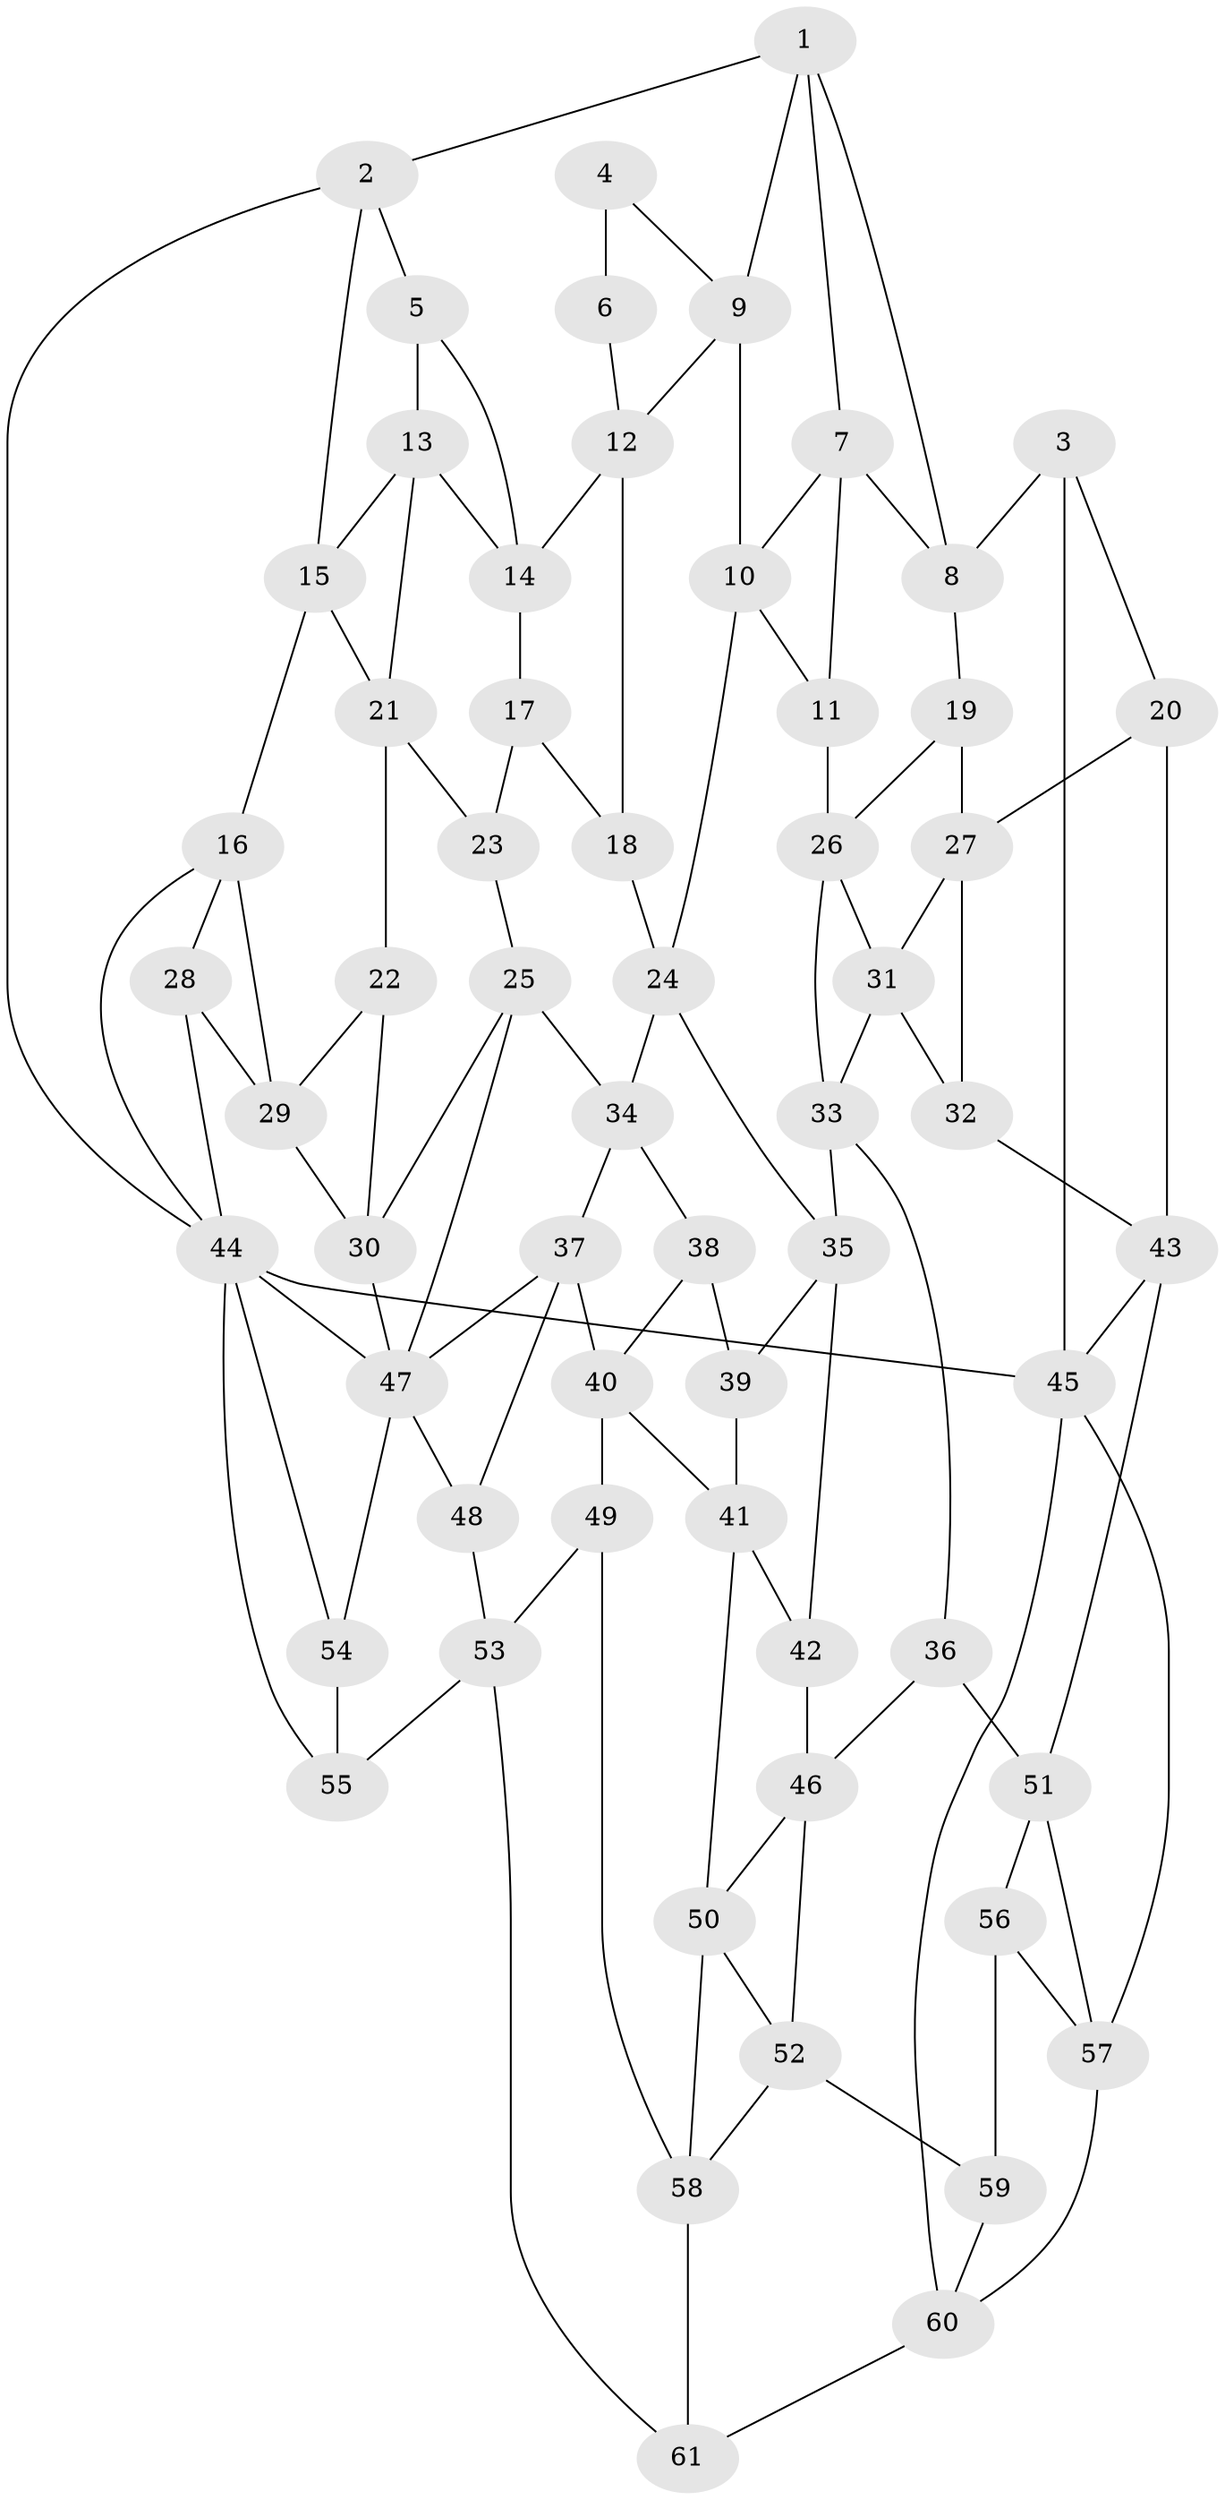 // original degree distribution, {3: 0.03278688524590164, 4: 0.21311475409836064, 5: 0.5245901639344263, 6: 0.22950819672131148}
// Generated by graph-tools (version 1.1) at 2025/27/03/09/25 03:27:03]
// undirected, 61 vertices, 112 edges
graph export_dot {
graph [start="1"]
  node [color=gray90,style=filled];
  1;
  2;
  3;
  4;
  5;
  6;
  7;
  8;
  9;
  10;
  11;
  12;
  13;
  14;
  15;
  16;
  17;
  18;
  19;
  20;
  21;
  22;
  23;
  24;
  25;
  26;
  27;
  28;
  29;
  30;
  31;
  32;
  33;
  34;
  35;
  36;
  37;
  38;
  39;
  40;
  41;
  42;
  43;
  44;
  45;
  46;
  47;
  48;
  49;
  50;
  51;
  52;
  53;
  54;
  55;
  56;
  57;
  58;
  59;
  60;
  61;
  1 -- 2 [weight=1.0];
  1 -- 7 [weight=1.0];
  1 -- 8 [weight=1.0];
  1 -- 9 [weight=1.0];
  2 -- 5 [weight=1.0];
  2 -- 15 [weight=1.0];
  2 -- 44 [weight=1.0];
  3 -- 8 [weight=1.0];
  3 -- 20 [weight=1.0];
  3 -- 45 [weight=1.0];
  4 -- 6 [weight=2.0];
  4 -- 9 [weight=1.0];
  5 -- 13 [weight=1.0];
  5 -- 14 [weight=1.0];
  6 -- 12 [weight=1.0];
  7 -- 8 [weight=1.0];
  7 -- 10 [weight=1.0];
  7 -- 11 [weight=1.0];
  8 -- 19 [weight=1.0];
  9 -- 10 [weight=1.0];
  9 -- 12 [weight=1.0];
  10 -- 11 [weight=1.0];
  10 -- 24 [weight=1.0];
  11 -- 26 [weight=1.0];
  12 -- 14 [weight=1.0];
  12 -- 18 [weight=1.0];
  13 -- 14 [weight=1.0];
  13 -- 15 [weight=1.0];
  13 -- 21 [weight=1.0];
  14 -- 17 [weight=1.0];
  15 -- 16 [weight=1.0];
  15 -- 21 [weight=1.0];
  16 -- 28 [weight=1.0];
  16 -- 29 [weight=1.0];
  16 -- 44 [weight=1.0];
  17 -- 18 [weight=1.0];
  17 -- 23 [weight=2.0];
  18 -- 24 [weight=1.0];
  19 -- 26 [weight=1.0];
  19 -- 27 [weight=1.0];
  20 -- 27 [weight=1.0];
  20 -- 43 [weight=1.0];
  21 -- 22 [weight=1.0];
  21 -- 23 [weight=1.0];
  22 -- 29 [weight=1.0];
  22 -- 30 [weight=1.0];
  23 -- 25 [weight=1.0];
  24 -- 34 [weight=1.0];
  24 -- 35 [weight=1.0];
  25 -- 30 [weight=1.0];
  25 -- 34 [weight=1.0];
  25 -- 47 [weight=1.0];
  26 -- 31 [weight=1.0];
  26 -- 33 [weight=1.0];
  27 -- 31 [weight=1.0];
  27 -- 32 [weight=1.0];
  28 -- 29 [weight=1.0];
  28 -- 44 [weight=1.0];
  29 -- 30 [weight=1.0];
  30 -- 47 [weight=1.0];
  31 -- 32 [weight=1.0];
  31 -- 33 [weight=1.0];
  32 -- 43 [weight=2.0];
  33 -- 35 [weight=1.0];
  33 -- 36 [weight=1.0];
  34 -- 37 [weight=1.0];
  34 -- 38 [weight=1.0];
  35 -- 39 [weight=1.0];
  35 -- 42 [weight=1.0];
  36 -- 46 [weight=2.0];
  36 -- 51 [weight=1.0];
  37 -- 40 [weight=1.0];
  37 -- 47 [weight=1.0];
  37 -- 48 [weight=1.0];
  38 -- 39 [weight=1.0];
  38 -- 40 [weight=1.0];
  39 -- 41 [weight=1.0];
  40 -- 41 [weight=1.0];
  40 -- 49 [weight=1.0];
  41 -- 42 [weight=1.0];
  41 -- 50 [weight=1.0];
  42 -- 46 [weight=2.0];
  43 -- 45 [weight=2.0];
  43 -- 51 [weight=1.0];
  44 -- 45 [weight=2.0];
  44 -- 47 [weight=1.0];
  44 -- 54 [weight=1.0];
  44 -- 55 [weight=1.0];
  45 -- 57 [weight=1.0];
  45 -- 60 [weight=1.0];
  46 -- 50 [weight=1.0];
  46 -- 52 [weight=1.0];
  47 -- 48 [weight=1.0];
  47 -- 54 [weight=1.0];
  48 -- 53 [weight=1.0];
  49 -- 53 [weight=1.0];
  49 -- 58 [weight=1.0];
  50 -- 52 [weight=1.0];
  50 -- 58 [weight=1.0];
  51 -- 56 [weight=1.0];
  51 -- 57 [weight=1.0];
  52 -- 58 [weight=1.0];
  52 -- 59 [weight=1.0];
  53 -- 55 [weight=1.0];
  53 -- 61 [weight=1.0];
  54 -- 55 [weight=2.0];
  56 -- 57 [weight=1.0];
  56 -- 59 [weight=2.0];
  57 -- 60 [weight=1.0];
  58 -- 61 [weight=1.0];
  59 -- 60 [weight=1.0];
  60 -- 61 [weight=1.0];
}
